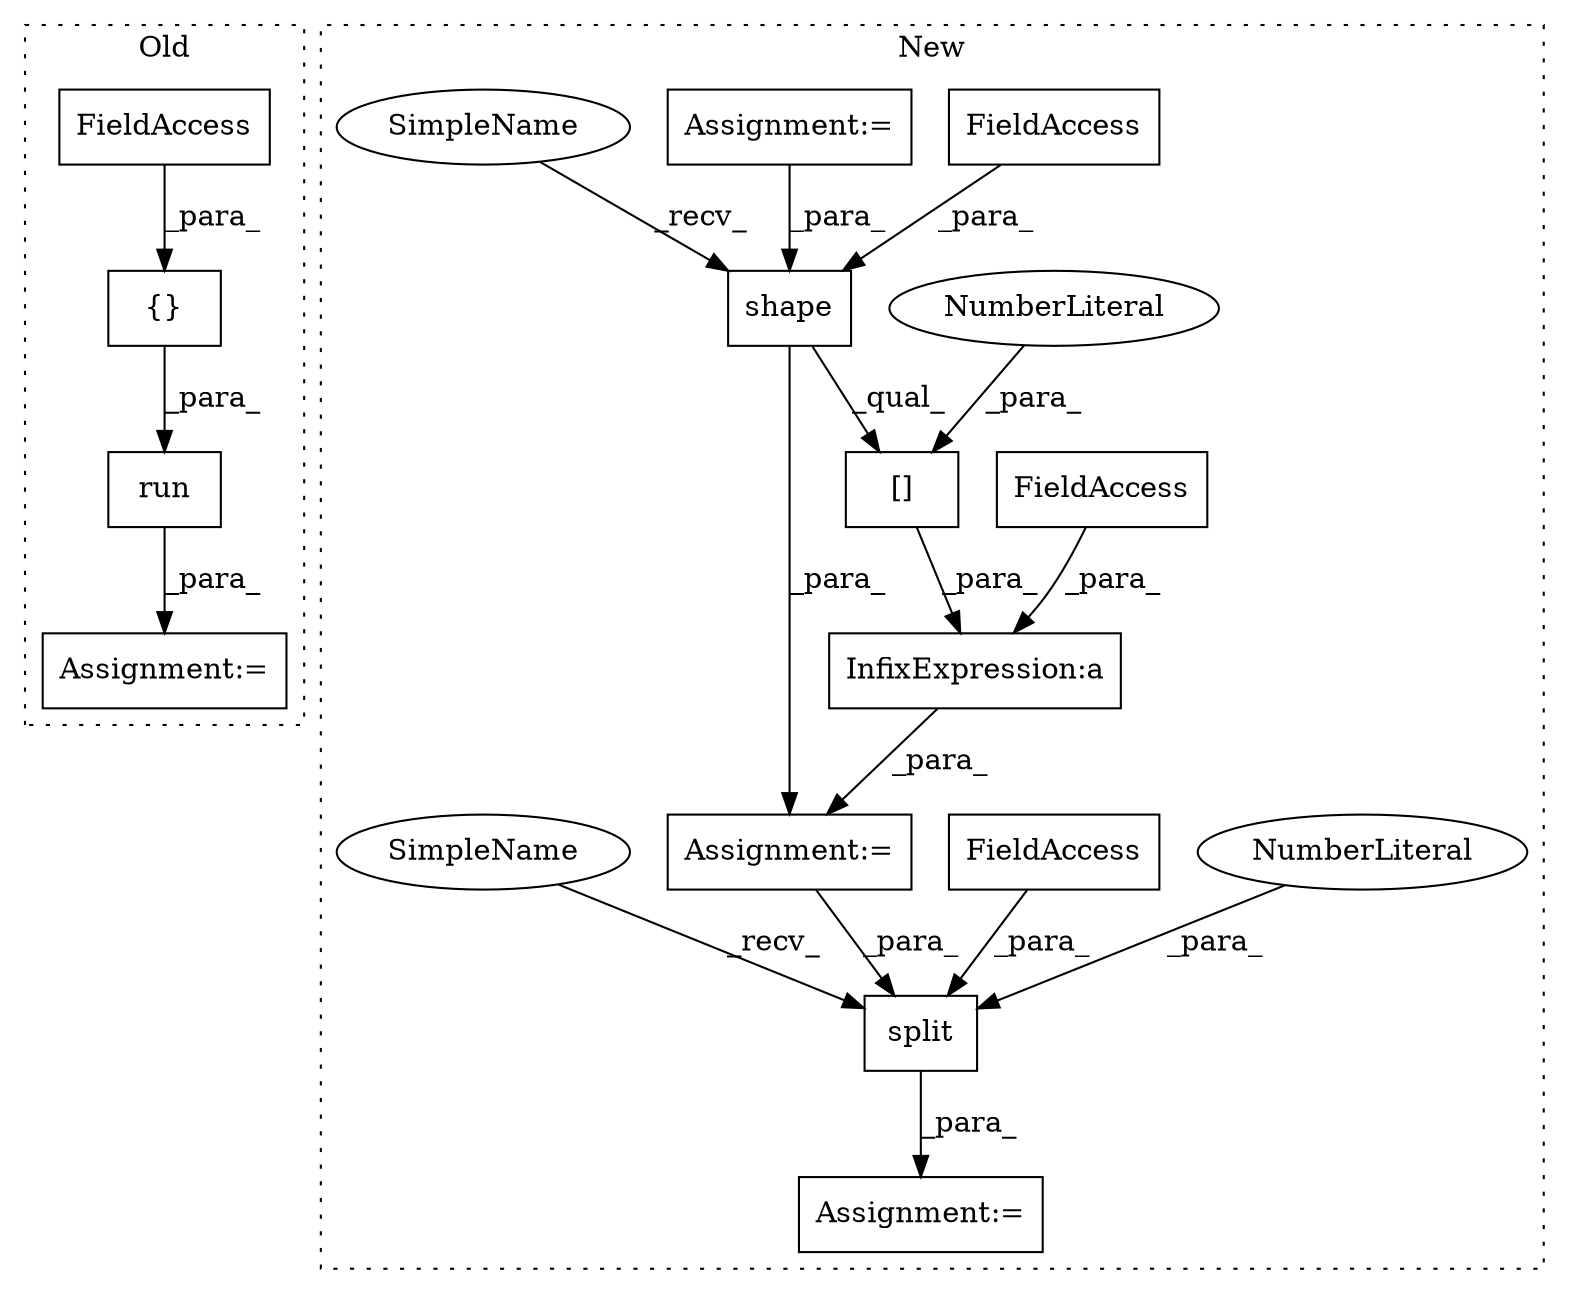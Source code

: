 digraph G {
subgraph cluster0 {
1 [label="run" a="32" s="16704,16746" l="4,1" shape="box"];
5 [label="{}" a="4" s="16717,16745" l="1,1" shape="box"];
10 [label="FieldAccess" a="22" s="16718" l="13" shape="box"];
16 [label="Assignment:=" a="7" s="16690" l="2" shape="box"];
label = "Old";
style="dotted";
}
subgraph cluster1 {
2 [label="shape" a="32" s="21441,21453" l="6,1" shape="box"];
3 [label="[]" a="2" s="21435,21456" l="20,1" shape="box"];
4 [label="InfixExpression:a" a="27" s="21457" l="3" shape="box"];
6 [label="NumberLiteral" a="34" s="21455" l="1" shape="ellipse"];
7 [label="split" a="32" s="21486,21507" l="6,1" shape="box"];
8 [label="NumberLiteral" a="34" s="21506" l="1" shape="ellipse"];
9 [label="FieldAccess" a="22" s="21447" l="6" shape="box"];
11 [label="FieldAccess" a="22" s="21460" l="6" shape="box"];
12 [label="FieldAccess" a="22" s="21492" l="6" shape="box"];
13 [label="Assignment:=" a="7" s="21516" l="1" shape="box"];
14 [label="Assignment:=" a="7" s="21389" l="1" shape="box"];
15 [label="Assignment:=" a="7" s="21433" l="1" shape="box"];
17 [label="SimpleName" a="42" s="21435" l="5" shape="ellipse"];
18 [label="SimpleName" a="42" s="21480" l="5" shape="ellipse"];
label = "New";
style="dotted";
}
1 -> 16 [label="_para_"];
2 -> 15 [label="_para_"];
2 -> 3 [label="_qual_"];
3 -> 4 [label="_para_"];
4 -> 15 [label="_para_"];
5 -> 1 [label="_para_"];
6 -> 3 [label="_para_"];
7 -> 13 [label="_para_"];
8 -> 7 [label="_para_"];
9 -> 2 [label="_para_"];
10 -> 5 [label="_para_"];
11 -> 4 [label="_para_"];
12 -> 7 [label="_para_"];
14 -> 2 [label="_para_"];
15 -> 7 [label="_para_"];
17 -> 2 [label="_recv_"];
18 -> 7 [label="_recv_"];
}